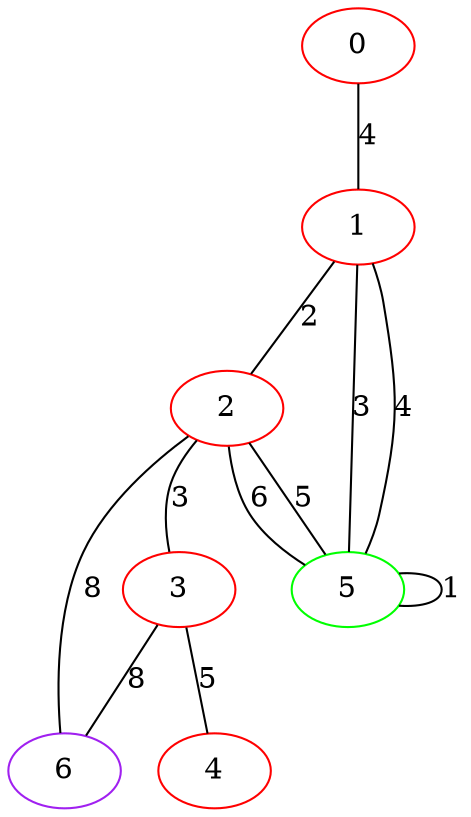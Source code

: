 graph "" {
0 [color=red, weight=1];
1 [color=red, weight=1];
2 [color=red, weight=1];
3 [color=red, weight=1];
4 [color=red, weight=1];
5 [color=green, weight=2];
6 [color=purple, weight=4];
0 -- 1  [key=0, label=4];
1 -- 2  [key=0, label=2];
1 -- 5  [key=0, label=3];
1 -- 5  [key=1, label=4];
2 -- 3  [key=0, label=3];
2 -- 5  [key=0, label=5];
2 -- 5  [key=1, label=6];
2 -- 6  [key=0, label=8];
3 -- 4  [key=0, label=5];
3 -- 6  [key=0, label=8];
5 -- 5  [key=0, label=1];
}
